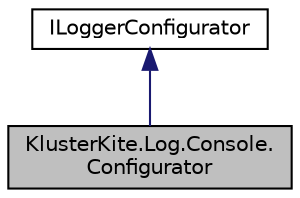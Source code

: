 digraph "KlusterKite.Log.Console.Configurator"
{
  edge [fontname="Helvetica",fontsize="10",labelfontname="Helvetica",labelfontsize="10"];
  node [fontname="Helvetica",fontsize="10",shape=record];
  Node0 [label="KlusterKite.Log.Console.\lConfigurator",height=0.2,width=0.4,color="black", fillcolor="grey75", style="filled", fontcolor="black"];
  Node1 -> Node0 [dir="back",color="midnightblue",fontsize="10",style="solid",fontname="Helvetica"];
  Node1 [label="ILoggerConfigurator",height=0.2,width=0.4,color="black", fillcolor="white", style="filled",URL="$interface_kluster_kite_1_1_core_1_1_log_1_1_i_logger_configurator.html",tooltip="The logger configurator "];
}

